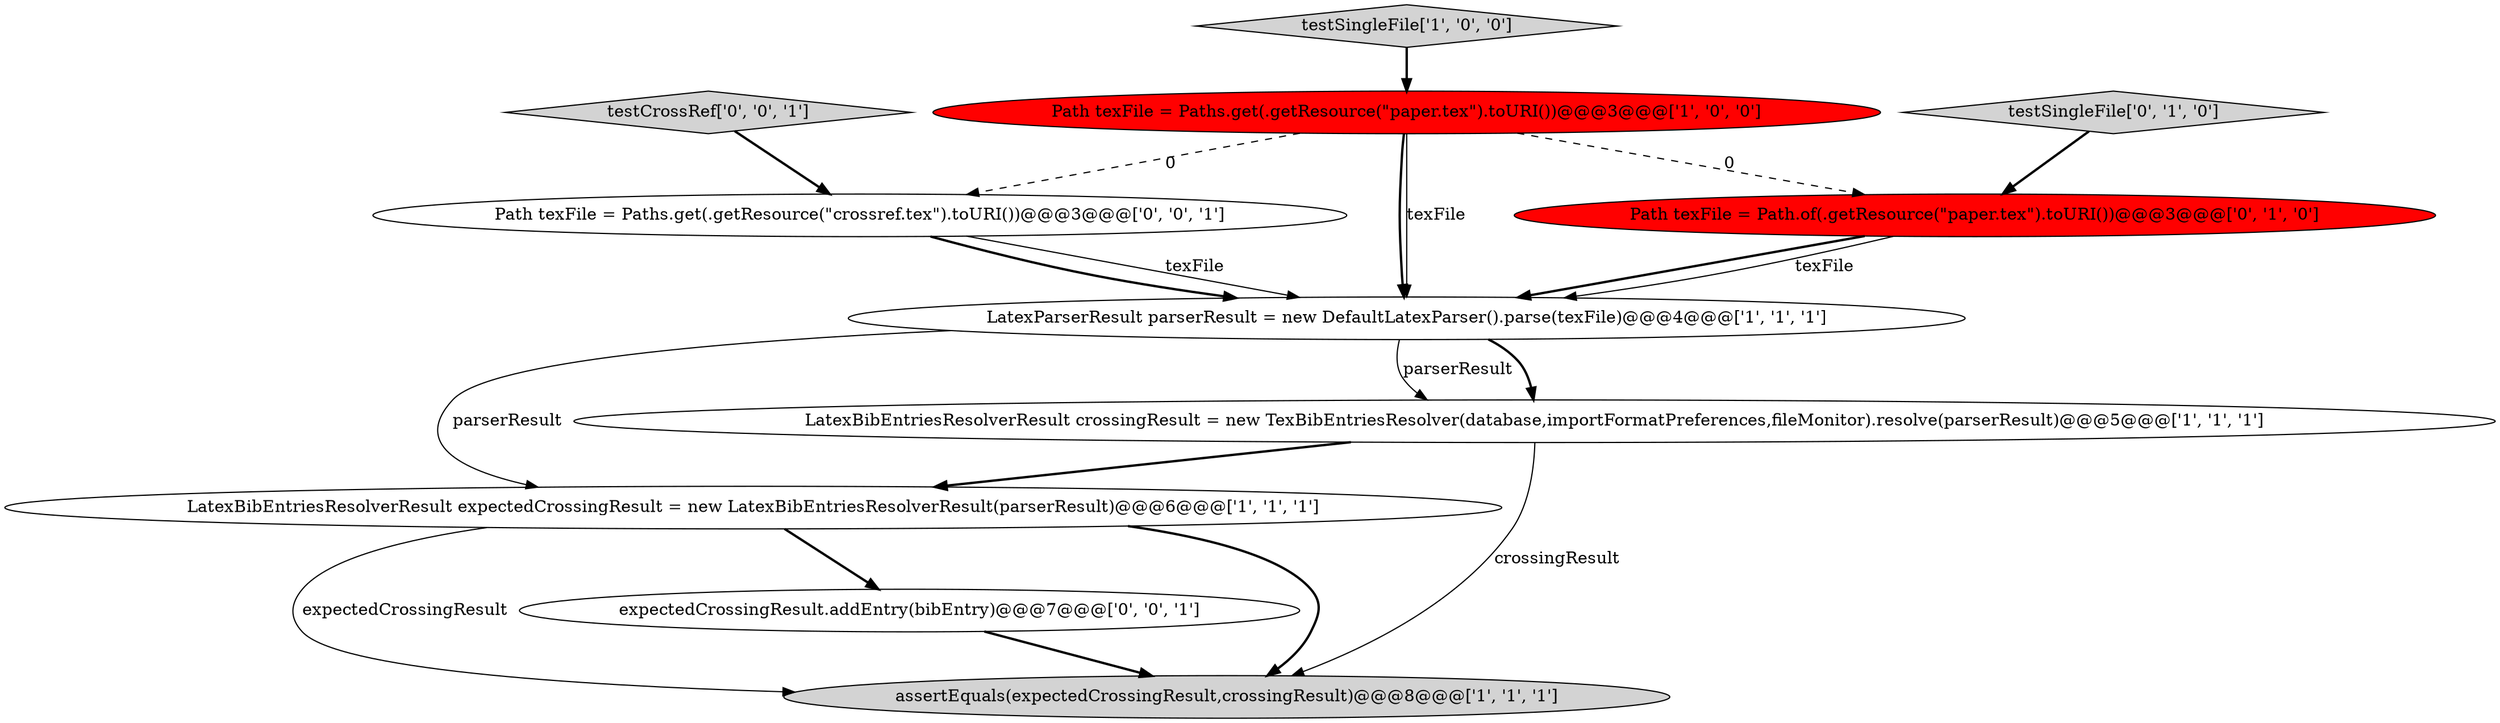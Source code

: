 digraph {
0 [style = filled, label = "LatexParserResult parserResult = new DefaultLatexParser().parse(texFile)@@@4@@@['1', '1', '1']", fillcolor = white, shape = ellipse image = "AAA0AAABBB1BBB"];
6 [style = filled, label = "testSingleFile['0', '1', '0']", fillcolor = lightgray, shape = diamond image = "AAA0AAABBB2BBB"];
9 [style = filled, label = "Path texFile = Paths.get(.getResource(\"crossref.tex\").toURI())@@@3@@@['0', '0', '1']", fillcolor = white, shape = ellipse image = "AAA0AAABBB3BBB"];
2 [style = filled, label = "assertEquals(expectedCrossingResult,crossingResult)@@@8@@@['1', '1', '1']", fillcolor = lightgray, shape = ellipse image = "AAA0AAABBB1BBB"];
8 [style = filled, label = "expectedCrossingResult.addEntry(bibEntry)@@@7@@@['0', '0', '1']", fillcolor = white, shape = ellipse image = "AAA0AAABBB3BBB"];
3 [style = filled, label = "testSingleFile['1', '0', '0']", fillcolor = lightgray, shape = diamond image = "AAA0AAABBB1BBB"];
4 [style = filled, label = "LatexBibEntriesResolverResult expectedCrossingResult = new LatexBibEntriesResolverResult(parserResult)@@@6@@@['1', '1', '1']", fillcolor = white, shape = ellipse image = "AAA0AAABBB1BBB"];
7 [style = filled, label = "Path texFile = Path.of(.getResource(\"paper.tex\").toURI())@@@3@@@['0', '1', '0']", fillcolor = red, shape = ellipse image = "AAA1AAABBB2BBB"];
10 [style = filled, label = "testCrossRef['0', '0', '1']", fillcolor = lightgray, shape = diamond image = "AAA0AAABBB3BBB"];
1 [style = filled, label = "Path texFile = Paths.get(.getResource(\"paper.tex\").toURI())@@@3@@@['1', '0', '0']", fillcolor = red, shape = ellipse image = "AAA1AAABBB1BBB"];
5 [style = filled, label = "LatexBibEntriesResolverResult crossingResult = new TexBibEntriesResolver(database,importFormatPreferences,fileMonitor).resolve(parserResult)@@@5@@@['1', '1', '1']", fillcolor = white, shape = ellipse image = "AAA0AAABBB1BBB"];
1->0 [style = solid, label="texFile"];
4->8 [style = bold, label=""];
1->9 [style = dashed, label="0"];
10->9 [style = bold, label=""];
9->0 [style = solid, label="texFile"];
5->4 [style = bold, label=""];
7->0 [style = bold, label=""];
1->0 [style = bold, label=""];
4->2 [style = bold, label=""];
9->0 [style = bold, label=""];
6->7 [style = bold, label=""];
4->2 [style = solid, label="expectedCrossingResult"];
3->1 [style = bold, label=""];
7->0 [style = solid, label="texFile"];
8->2 [style = bold, label=""];
1->7 [style = dashed, label="0"];
5->2 [style = solid, label="crossingResult"];
0->5 [style = bold, label=""];
0->5 [style = solid, label="parserResult"];
0->4 [style = solid, label="parserResult"];
}
